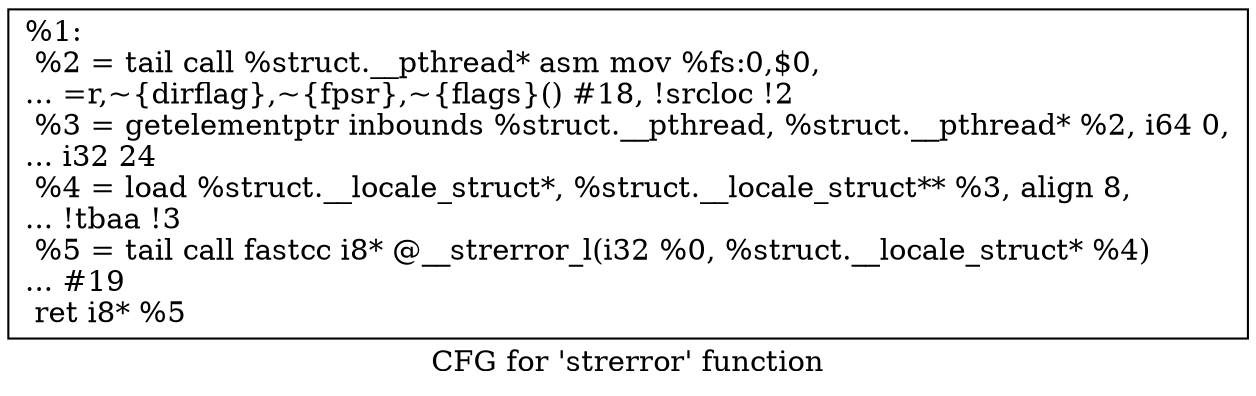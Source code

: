 digraph "CFG for 'strerror' function" {
	label="CFG for 'strerror' function";

	Node0x1f62030 [shape=record,label="{%1:\l  %2 = tail call %struct.__pthread* asm mov %fs:0,$0,\l... =r,~\{dirflag\},~\{fpsr\},~\{flags\}() #18, !srcloc !2\l  %3 = getelementptr inbounds %struct.__pthread, %struct.__pthread* %2, i64 0,\l... i32 24\l  %4 = load %struct.__locale_struct*, %struct.__locale_struct** %3, align 8,\l... !tbaa !3\l  %5 = tail call fastcc i8* @__strerror_l(i32 %0, %struct.__locale_struct* %4)\l... #19\l  ret i8* %5\l}"];
}
